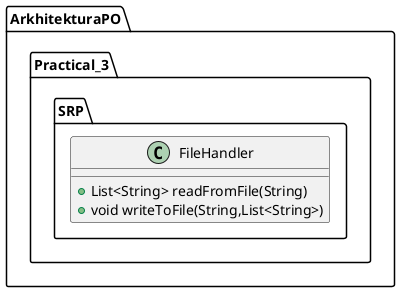 @startuml
class ArkhitekturaPO.Practical_3.SRP.FileHandler {
+ List<String> readFromFile(String)
+ void writeToFile(String,List<String>)
}
@enduml